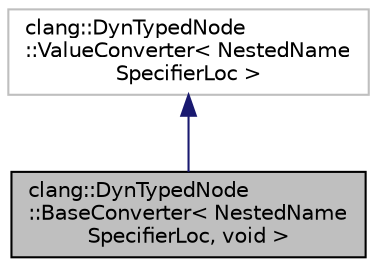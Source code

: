 digraph "clang::DynTypedNode::BaseConverter&lt; NestedNameSpecifierLoc, void &gt;"
{
 // LATEX_PDF_SIZE
  bgcolor="transparent";
  edge [fontname="Helvetica",fontsize="10",labelfontname="Helvetica",labelfontsize="10"];
  node [fontname="Helvetica",fontsize="10",shape=record];
  Node1 [label="clang::DynTypedNode\l::BaseConverter\< NestedName\lSpecifierLoc, void \>",height=0.2,width=0.4,color="black", fillcolor="grey75", style="filled", fontcolor="black",tooltip=" "];
  Node2 -> Node1 [dir="back",color="midnightblue",fontsize="10",style="solid",fontname="Helvetica"];
  Node2 [label="clang::DynTypedNode\l::ValueConverter\< NestedName\lSpecifierLoc \>",height=0.2,width=0.4,color="grey75",tooltip="Converter that stores T (by value)."];
}
